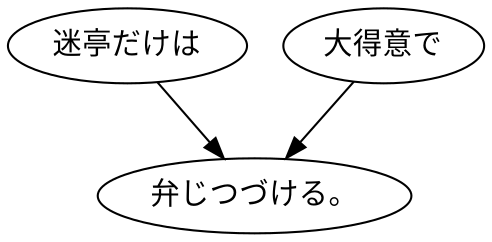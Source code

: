 digraph graph2588 {
	node0 [label="迷亭だけは"];
	node1 [label="大得意で"];
	node2 [label="弁じつづける。"];
	node0 -> node2;
	node1 -> node2;
}
